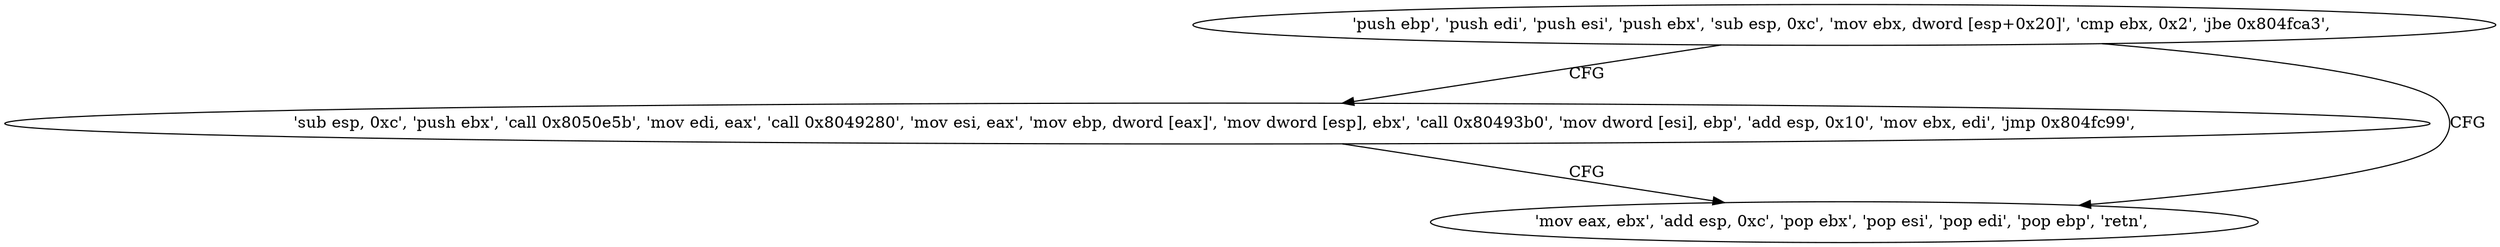 digraph "func" {
"134544521" [label = "'push ebp', 'push edi', 'push esi', 'push ebx', 'sub esp, 0xc', 'mov ebx, dword [esp+0x20]', 'cmp ebx, 0x2', 'jbe 0x804fca3', " ]
"134544547" [label = "'sub esp, 0xc', 'push ebx', 'call 0x8050e5b', 'mov edi, eax', 'call 0x8049280', 'mov esi, eax', 'mov ebp, dword [eax]', 'mov dword [esp], ebx', 'call 0x80493b0', 'mov dword [esi], ebp', 'add esp, 0x10', 'mov ebx, edi', 'jmp 0x804fc99', " ]
"134544537" [label = "'mov eax, ebx', 'add esp, 0xc', 'pop ebx', 'pop esi', 'pop edi', 'pop ebp', 'retn', " ]
"134544521" -> "134544547" [ label = "CFG" ]
"134544521" -> "134544537" [ label = "CFG" ]
"134544547" -> "134544537" [ label = "CFG" ]
}
